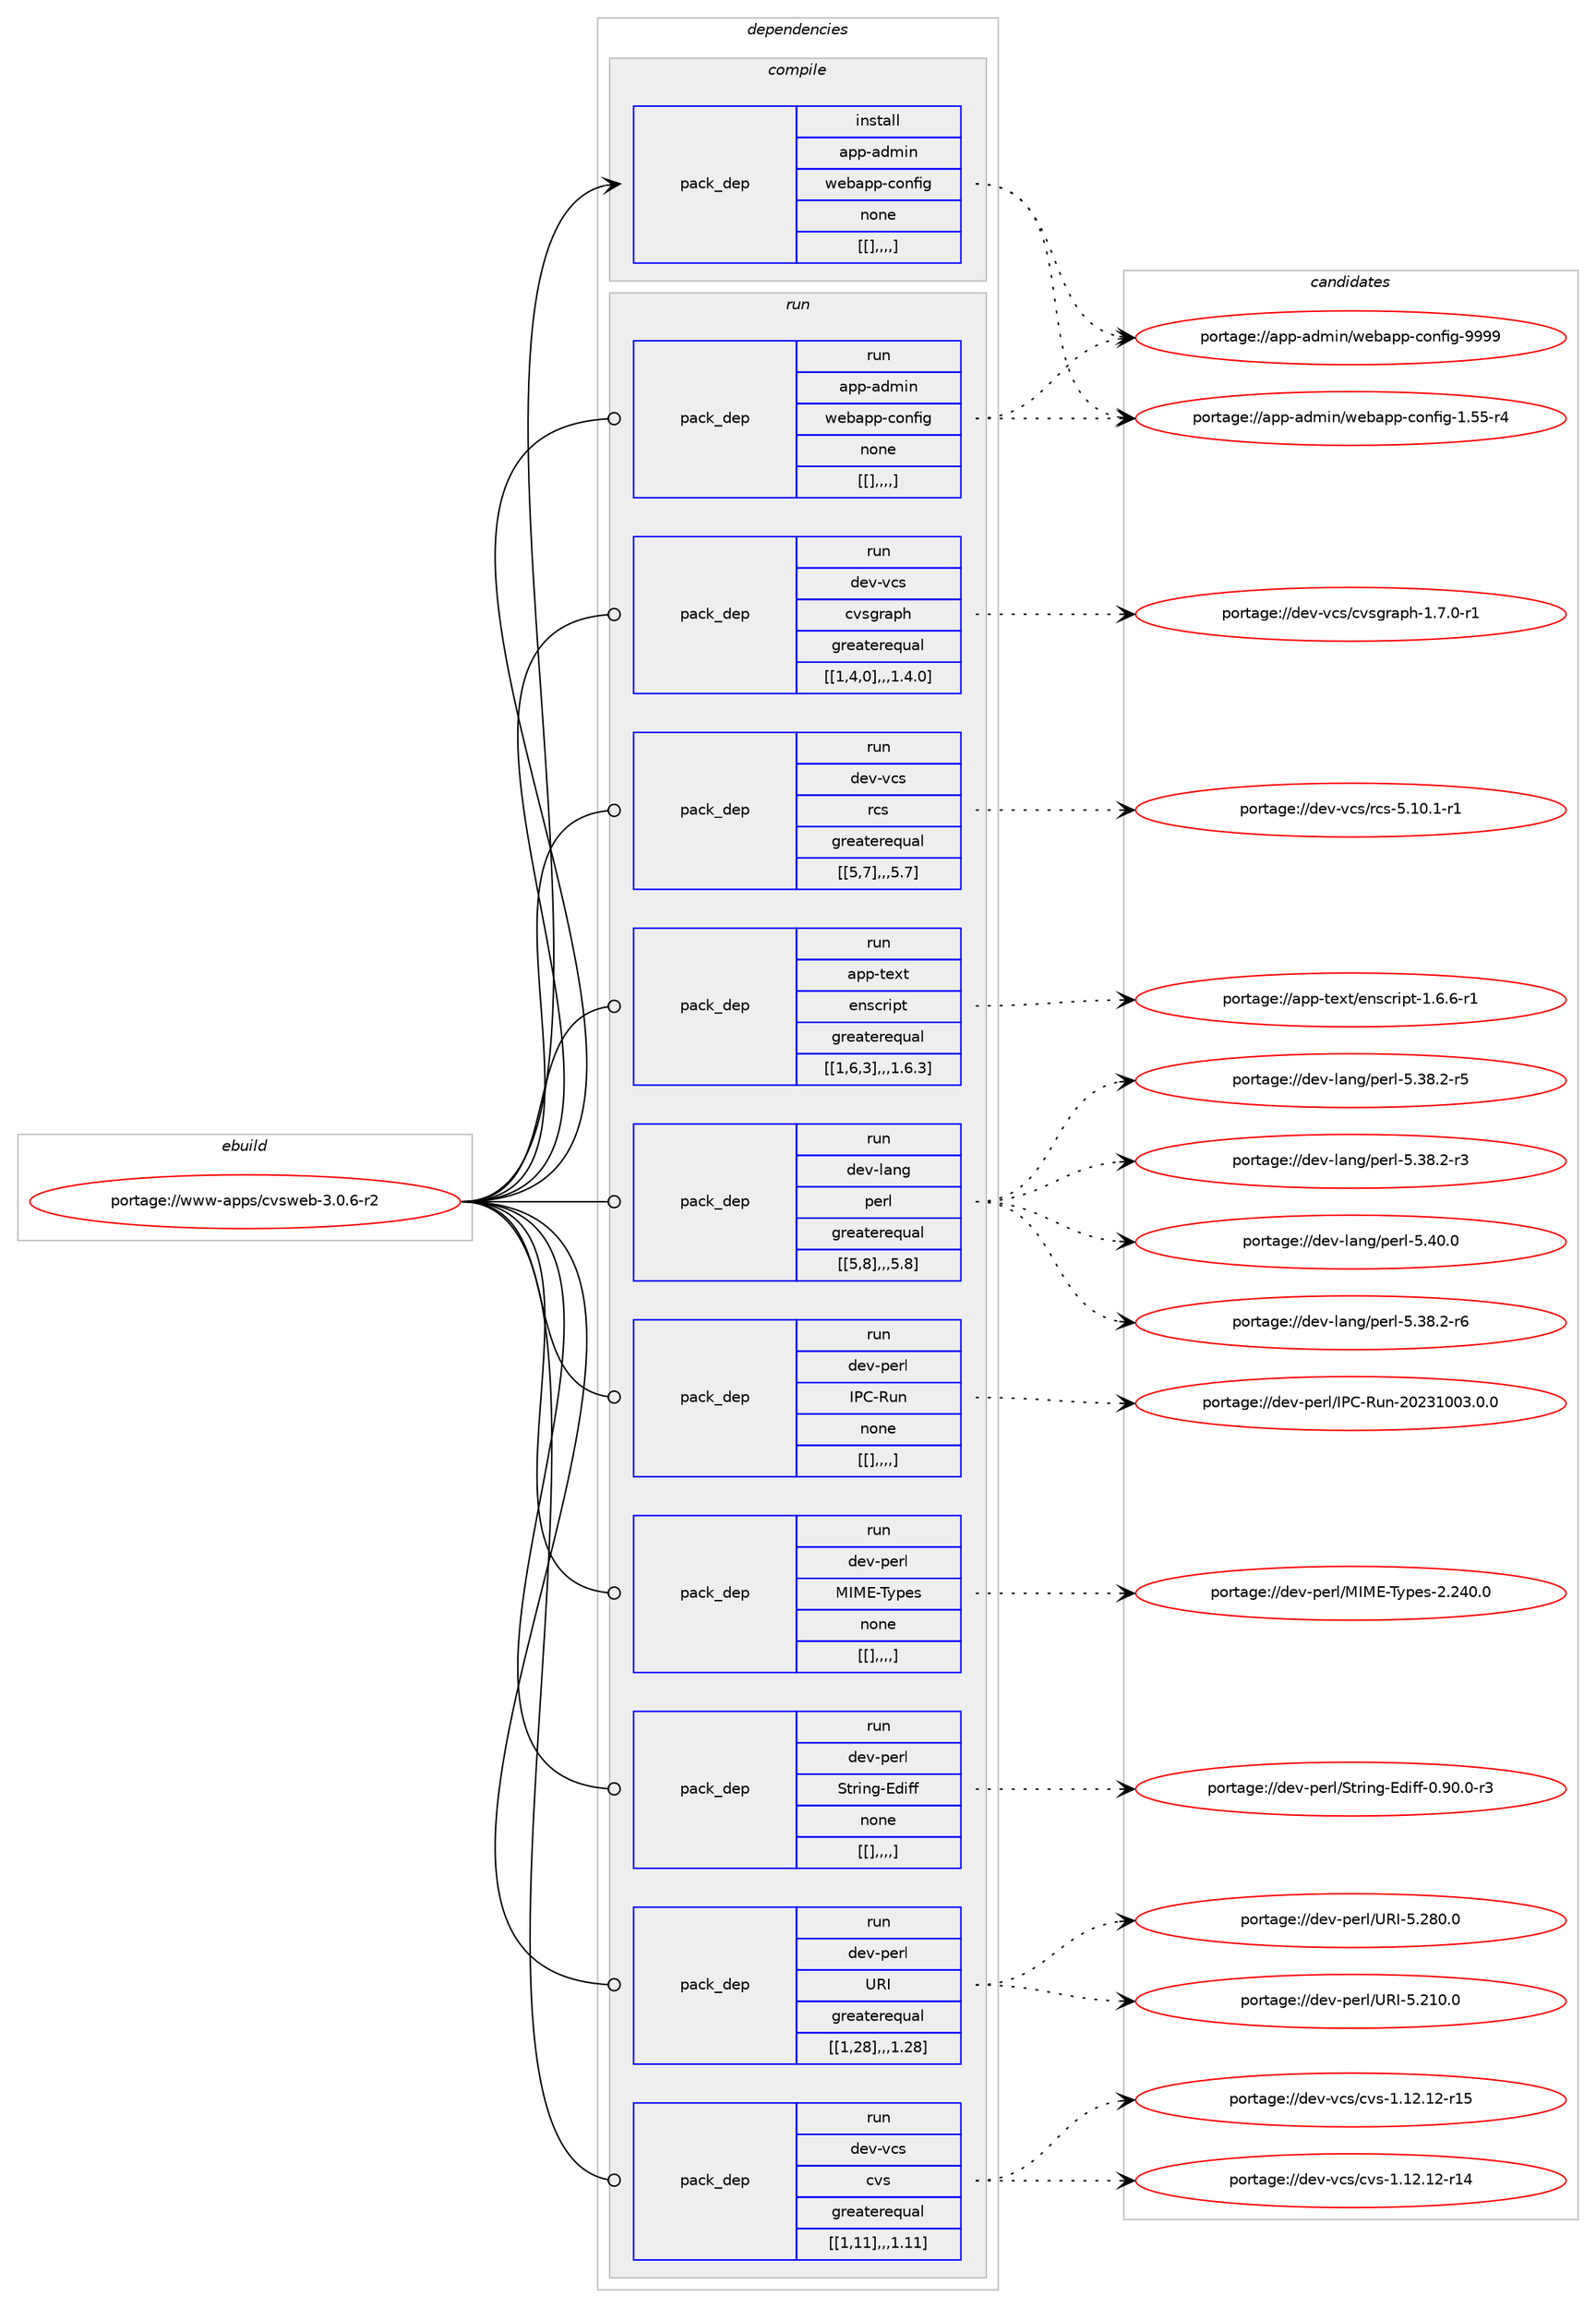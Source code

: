 digraph prolog {

# *************
# Graph options
# *************

newrank=true;
concentrate=true;
compound=true;
graph [rankdir=LR,fontname=Helvetica,fontsize=10,ranksep=1.5];#, ranksep=2.5, nodesep=0.2];
edge  [arrowhead=vee];
node  [fontname=Helvetica,fontsize=10];

# **********
# The ebuild
# **********

subgraph cluster_leftcol {
color=gray;
label=<<i>ebuild</i>>;
id [label="portage://www-apps/cvsweb-3.0.6-r2", color=red, width=4, href="../www-apps/cvsweb-3.0.6-r2.svg"];
}

# ****************
# The dependencies
# ****************

subgraph cluster_midcol {
color=gray;
label=<<i>dependencies</i>>;
subgraph cluster_compile {
fillcolor="#eeeeee";
style=filled;
label=<<i>compile</i>>;
subgraph pack337493 {
dependency464492 [label=<<TABLE BORDER="0" CELLBORDER="1" CELLSPACING="0" CELLPADDING="4" WIDTH="220"><TR><TD ROWSPAN="6" CELLPADDING="30">pack_dep</TD></TR><TR><TD WIDTH="110">install</TD></TR><TR><TD>app-admin</TD></TR><TR><TD>webapp-config</TD></TR><TR><TD>none</TD></TR><TR><TD>[[],,,,]</TD></TR></TABLE>>, shape=none, color=blue];
}
id:e -> dependency464492:w [weight=20,style="solid",arrowhead="vee"];
}
subgraph cluster_compileandrun {
fillcolor="#eeeeee";
style=filled;
label=<<i>compile and run</i>>;
}
subgraph cluster_run {
fillcolor="#eeeeee";
style=filled;
label=<<i>run</i>>;
subgraph pack337494 {
dependency464493 [label=<<TABLE BORDER="0" CELLBORDER="1" CELLSPACING="0" CELLPADDING="4" WIDTH="220"><TR><TD ROWSPAN="6" CELLPADDING="30">pack_dep</TD></TR><TR><TD WIDTH="110">run</TD></TR><TR><TD>app-admin</TD></TR><TR><TD>webapp-config</TD></TR><TR><TD>none</TD></TR><TR><TD>[[],,,,]</TD></TR></TABLE>>, shape=none, color=blue];
}
id:e -> dependency464493:w [weight=20,style="solid",arrowhead="odot"];
subgraph pack337495 {
dependency464494 [label=<<TABLE BORDER="0" CELLBORDER="1" CELLSPACING="0" CELLPADDING="4" WIDTH="220"><TR><TD ROWSPAN="6" CELLPADDING="30">pack_dep</TD></TR><TR><TD WIDTH="110">run</TD></TR><TR><TD>app-text</TD></TR><TR><TD>enscript</TD></TR><TR><TD>greaterequal</TD></TR><TR><TD>[[1,6,3],,,1.6.3]</TD></TR></TABLE>>, shape=none, color=blue];
}
id:e -> dependency464494:w [weight=20,style="solid",arrowhead="odot"];
subgraph pack337496 {
dependency464495 [label=<<TABLE BORDER="0" CELLBORDER="1" CELLSPACING="0" CELLPADDING="4" WIDTH="220"><TR><TD ROWSPAN="6" CELLPADDING="30">pack_dep</TD></TR><TR><TD WIDTH="110">run</TD></TR><TR><TD>dev-lang</TD></TR><TR><TD>perl</TD></TR><TR><TD>greaterequal</TD></TR><TR><TD>[[5,8],,,5.8]</TD></TR></TABLE>>, shape=none, color=blue];
}
id:e -> dependency464495:w [weight=20,style="solid",arrowhead="odot"];
subgraph pack337497 {
dependency464496 [label=<<TABLE BORDER="0" CELLBORDER="1" CELLSPACING="0" CELLPADDING="4" WIDTH="220"><TR><TD ROWSPAN="6" CELLPADDING="30">pack_dep</TD></TR><TR><TD WIDTH="110">run</TD></TR><TR><TD>dev-perl</TD></TR><TR><TD>IPC-Run</TD></TR><TR><TD>none</TD></TR><TR><TD>[[],,,,]</TD></TR></TABLE>>, shape=none, color=blue];
}
id:e -> dependency464496:w [weight=20,style="solid",arrowhead="odot"];
subgraph pack337498 {
dependency464497 [label=<<TABLE BORDER="0" CELLBORDER="1" CELLSPACING="0" CELLPADDING="4" WIDTH="220"><TR><TD ROWSPAN="6" CELLPADDING="30">pack_dep</TD></TR><TR><TD WIDTH="110">run</TD></TR><TR><TD>dev-perl</TD></TR><TR><TD>MIME-Types</TD></TR><TR><TD>none</TD></TR><TR><TD>[[],,,,]</TD></TR></TABLE>>, shape=none, color=blue];
}
id:e -> dependency464497:w [weight=20,style="solid",arrowhead="odot"];
subgraph pack337499 {
dependency464498 [label=<<TABLE BORDER="0" CELLBORDER="1" CELLSPACING="0" CELLPADDING="4" WIDTH="220"><TR><TD ROWSPAN="6" CELLPADDING="30">pack_dep</TD></TR><TR><TD WIDTH="110">run</TD></TR><TR><TD>dev-perl</TD></TR><TR><TD>String-Ediff</TD></TR><TR><TD>none</TD></TR><TR><TD>[[],,,,]</TD></TR></TABLE>>, shape=none, color=blue];
}
id:e -> dependency464498:w [weight=20,style="solid",arrowhead="odot"];
subgraph pack337500 {
dependency464499 [label=<<TABLE BORDER="0" CELLBORDER="1" CELLSPACING="0" CELLPADDING="4" WIDTH="220"><TR><TD ROWSPAN="6" CELLPADDING="30">pack_dep</TD></TR><TR><TD WIDTH="110">run</TD></TR><TR><TD>dev-perl</TD></TR><TR><TD>URI</TD></TR><TR><TD>greaterequal</TD></TR><TR><TD>[[1,28],,,1.28]</TD></TR></TABLE>>, shape=none, color=blue];
}
id:e -> dependency464499:w [weight=20,style="solid",arrowhead="odot"];
subgraph pack337501 {
dependency464500 [label=<<TABLE BORDER="0" CELLBORDER="1" CELLSPACING="0" CELLPADDING="4" WIDTH="220"><TR><TD ROWSPAN="6" CELLPADDING="30">pack_dep</TD></TR><TR><TD WIDTH="110">run</TD></TR><TR><TD>dev-vcs</TD></TR><TR><TD>cvs</TD></TR><TR><TD>greaterequal</TD></TR><TR><TD>[[1,11],,,1.11]</TD></TR></TABLE>>, shape=none, color=blue];
}
id:e -> dependency464500:w [weight=20,style="solid",arrowhead="odot"];
subgraph pack337502 {
dependency464501 [label=<<TABLE BORDER="0" CELLBORDER="1" CELLSPACING="0" CELLPADDING="4" WIDTH="220"><TR><TD ROWSPAN="6" CELLPADDING="30">pack_dep</TD></TR><TR><TD WIDTH="110">run</TD></TR><TR><TD>dev-vcs</TD></TR><TR><TD>cvsgraph</TD></TR><TR><TD>greaterequal</TD></TR><TR><TD>[[1,4,0],,,1.4.0]</TD></TR></TABLE>>, shape=none, color=blue];
}
id:e -> dependency464501:w [weight=20,style="solid",arrowhead="odot"];
subgraph pack337503 {
dependency464502 [label=<<TABLE BORDER="0" CELLBORDER="1" CELLSPACING="0" CELLPADDING="4" WIDTH="220"><TR><TD ROWSPAN="6" CELLPADDING="30">pack_dep</TD></TR><TR><TD WIDTH="110">run</TD></TR><TR><TD>dev-vcs</TD></TR><TR><TD>rcs</TD></TR><TR><TD>greaterequal</TD></TR><TR><TD>[[5,7],,,5.7]</TD></TR></TABLE>>, shape=none, color=blue];
}
id:e -> dependency464502:w [weight=20,style="solid",arrowhead="odot"];
}
}

# **************
# The candidates
# **************

subgraph cluster_choices {
rank=same;
color=gray;
label=<<i>candidates</i>>;

subgraph choice337493 {
color=black;
nodesep=1;
choice97112112459710010910511047119101989711211245991111101021051034557575757 [label="portage://app-admin/webapp-config-9999", color=red, width=4,href="../app-admin/webapp-config-9999.svg"];
choice971121124597100109105110471191019897112112459911111010210510345494653534511452 [label="portage://app-admin/webapp-config-1.55-r4", color=red, width=4,href="../app-admin/webapp-config-1.55-r4.svg"];
dependency464492:e -> choice97112112459710010910511047119101989711211245991111101021051034557575757:w [style=dotted,weight="100"];
dependency464492:e -> choice971121124597100109105110471191019897112112459911111010210510345494653534511452:w [style=dotted,weight="100"];
}
subgraph choice337494 {
color=black;
nodesep=1;
choice97112112459710010910511047119101989711211245991111101021051034557575757 [label="portage://app-admin/webapp-config-9999", color=red, width=4,href="../app-admin/webapp-config-9999.svg"];
choice971121124597100109105110471191019897112112459911111010210510345494653534511452 [label="portage://app-admin/webapp-config-1.55-r4", color=red, width=4,href="../app-admin/webapp-config-1.55-r4.svg"];
dependency464493:e -> choice97112112459710010910511047119101989711211245991111101021051034557575757:w [style=dotted,weight="100"];
dependency464493:e -> choice971121124597100109105110471191019897112112459911111010210510345494653534511452:w [style=dotted,weight="100"];
}
subgraph choice337495 {
color=black;
nodesep=1;
choice971121124511610112011647101110115991141051121164549465446544511449 [label="portage://app-text/enscript-1.6.6-r1", color=red, width=4,href="../app-text/enscript-1.6.6-r1.svg"];
dependency464494:e -> choice971121124511610112011647101110115991141051121164549465446544511449:w [style=dotted,weight="100"];
}
subgraph choice337496 {
color=black;
nodesep=1;
choice10010111845108971101034711210111410845534652484648 [label="portage://dev-lang/perl-5.40.0", color=red, width=4,href="../dev-lang/perl-5.40.0.svg"];
choice100101118451089711010347112101114108455346515646504511454 [label="portage://dev-lang/perl-5.38.2-r6", color=red, width=4,href="../dev-lang/perl-5.38.2-r6.svg"];
choice100101118451089711010347112101114108455346515646504511453 [label="portage://dev-lang/perl-5.38.2-r5", color=red, width=4,href="../dev-lang/perl-5.38.2-r5.svg"];
choice100101118451089711010347112101114108455346515646504511451 [label="portage://dev-lang/perl-5.38.2-r3", color=red, width=4,href="../dev-lang/perl-5.38.2-r3.svg"];
dependency464495:e -> choice10010111845108971101034711210111410845534652484648:w [style=dotted,weight="100"];
dependency464495:e -> choice100101118451089711010347112101114108455346515646504511454:w [style=dotted,weight="100"];
dependency464495:e -> choice100101118451089711010347112101114108455346515646504511453:w [style=dotted,weight="100"];
dependency464495:e -> choice100101118451089711010347112101114108455346515646504511451:w [style=dotted,weight="100"];
}
subgraph choice337497 {
color=black;
nodesep=1;
choice1001011184511210111410847738067458211711045504850514948485146484648 [label="portage://dev-perl/IPC-Run-20231003.0.0", color=red, width=4,href="../dev-perl/IPC-Run-20231003.0.0.svg"];
dependency464496:e -> choice1001011184511210111410847738067458211711045504850514948485146484648:w [style=dotted,weight="100"];
}
subgraph choice337498 {
color=black;
nodesep=1;
choice10010111845112101114108477773776945841211121011154550465052484648 [label="portage://dev-perl/MIME-Types-2.240.0", color=red, width=4,href="../dev-perl/MIME-Types-2.240.0.svg"];
dependency464497:e -> choice10010111845112101114108477773776945841211121011154550465052484648:w [style=dotted,weight="100"];
}
subgraph choice337499 {
color=black;
nodesep=1;
choice1001011184511210111410847831161141051101034569100105102102454846574846484511451 [label="portage://dev-perl/String-Ediff-0.90.0-r3", color=red, width=4,href="../dev-perl/String-Ediff-0.90.0-r3.svg"];
dependency464498:e -> choice1001011184511210111410847831161141051101034569100105102102454846574846484511451:w [style=dotted,weight="100"];
}
subgraph choice337500 {
color=black;
nodesep=1;
choice10010111845112101114108478582734553465056484648 [label="portage://dev-perl/URI-5.280.0", color=red, width=4,href="../dev-perl/URI-5.280.0.svg"];
choice10010111845112101114108478582734553465049484648 [label="portage://dev-perl/URI-5.210.0", color=red, width=4,href="../dev-perl/URI-5.210.0.svg"];
dependency464499:e -> choice10010111845112101114108478582734553465056484648:w [style=dotted,weight="100"];
dependency464499:e -> choice10010111845112101114108478582734553465049484648:w [style=dotted,weight="100"];
}
subgraph choice337501 {
color=black;
nodesep=1;
choice100101118451189911547991181154549464950464950451144953 [label="portage://dev-vcs/cvs-1.12.12-r15", color=red, width=4,href="../dev-vcs/cvs-1.12.12-r15.svg"];
choice100101118451189911547991181154549464950464950451144952 [label="portage://dev-vcs/cvs-1.12.12-r14", color=red, width=4,href="../dev-vcs/cvs-1.12.12-r14.svg"];
dependency464500:e -> choice100101118451189911547991181154549464950464950451144953:w [style=dotted,weight="100"];
dependency464500:e -> choice100101118451189911547991181154549464950464950451144952:w [style=dotted,weight="100"];
}
subgraph choice337502 {
color=black;
nodesep=1;
choice10010111845118991154799118115103114971121044549465546484511449 [label="portage://dev-vcs/cvsgraph-1.7.0-r1", color=red, width=4,href="../dev-vcs/cvsgraph-1.7.0-r1.svg"];
dependency464501:e -> choice10010111845118991154799118115103114971121044549465546484511449:w [style=dotted,weight="100"];
}
subgraph choice337503 {
color=black;
nodesep=1;
choice10010111845118991154711499115455346494846494511449 [label="portage://dev-vcs/rcs-5.10.1-r1", color=red, width=4,href="../dev-vcs/rcs-5.10.1-r1.svg"];
dependency464502:e -> choice10010111845118991154711499115455346494846494511449:w [style=dotted,weight="100"];
}
}

}
